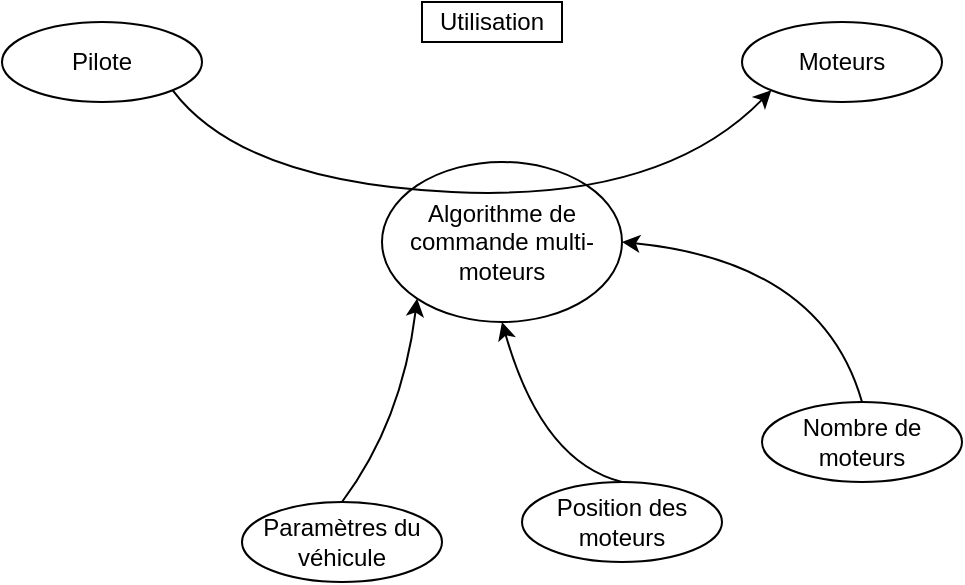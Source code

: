 <mxfile version="24.4.0" type="device">
  <diagram name="Page-1" id="4nZUqaFN0OC3kbbaPNO5">
    <mxGraphModel dx="1434" dy="726" grid="1" gridSize="10" guides="1" tooltips="1" connect="1" arrows="1" fold="1" page="1" pageScale="1" pageWidth="827" pageHeight="1169" math="0" shadow="0">
      <root>
        <mxCell id="0" />
        <mxCell id="1" parent="0" />
        <mxCell id="UGLBUsIbBzBLVpZn0ZlV-1" value="Algorithme de commande multi-moteurs" style="ellipse;whiteSpace=wrap;html=1;" vertex="1" parent="1">
          <mxGeometry x="340" y="320" width="120" height="80" as="geometry" />
        </mxCell>
        <mxCell id="UGLBUsIbBzBLVpZn0ZlV-2" value="Pilote" style="ellipse;whiteSpace=wrap;html=1;" vertex="1" parent="1">
          <mxGeometry x="150" y="250" width="100" height="40" as="geometry" />
        </mxCell>
        <mxCell id="UGLBUsIbBzBLVpZn0ZlV-5" value="Moteurs" style="ellipse;whiteSpace=wrap;html=1;" vertex="1" parent="1">
          <mxGeometry x="520" y="250" width="100" height="40" as="geometry" />
        </mxCell>
        <mxCell id="UGLBUsIbBzBLVpZn0ZlV-7" value="&lt;div&gt;Nombre de moteurs&lt;/div&gt;" style="ellipse;whiteSpace=wrap;html=1;" vertex="1" parent="1">
          <mxGeometry x="530" y="440" width="100" height="40" as="geometry" />
        </mxCell>
        <mxCell id="UGLBUsIbBzBLVpZn0ZlV-8" value="Position des moteurs" style="ellipse;whiteSpace=wrap;html=1;" vertex="1" parent="1">
          <mxGeometry x="410" y="480" width="100" height="40" as="geometry" />
        </mxCell>
        <mxCell id="UGLBUsIbBzBLVpZn0ZlV-9" value="Paramètres du véhicule" style="ellipse;whiteSpace=wrap;html=1;" vertex="1" parent="1">
          <mxGeometry x="270" y="490" width="100" height="40" as="geometry" />
        </mxCell>
        <mxCell id="UGLBUsIbBzBLVpZn0ZlV-11" value="" style="curved=1;endArrow=classic;html=1;rounded=0;entryX=0;entryY=1;entryDx=0;entryDy=0;exitX=1;exitY=1;exitDx=0;exitDy=0;" edge="1" parent="1" source="UGLBUsIbBzBLVpZn0ZlV-2" target="UGLBUsIbBzBLVpZn0ZlV-5">
          <mxGeometry width="50" height="50" relative="1" as="geometry">
            <mxPoint x="390" y="370" as="sourcePoint" />
            <mxPoint x="440" y="320" as="targetPoint" />
            <Array as="points">
              <mxPoint x="270" y="330" />
              <mxPoint x="480" y="340" />
            </Array>
          </mxGeometry>
        </mxCell>
        <mxCell id="UGLBUsIbBzBLVpZn0ZlV-12" value="" style="curved=1;endArrow=classic;html=1;rounded=0;entryX=0;entryY=1;entryDx=0;entryDy=0;exitX=0.5;exitY=0;exitDx=0;exitDy=0;" edge="1" parent="1" source="UGLBUsIbBzBLVpZn0ZlV-9" target="UGLBUsIbBzBLVpZn0ZlV-1">
          <mxGeometry width="50" height="50" relative="1" as="geometry">
            <mxPoint x="390" y="370" as="sourcePoint" />
            <mxPoint x="440" y="320" as="targetPoint" />
            <Array as="points">
              <mxPoint x="350" y="450" />
            </Array>
          </mxGeometry>
        </mxCell>
        <mxCell id="UGLBUsIbBzBLVpZn0ZlV-13" value="" style="curved=1;endArrow=classic;html=1;rounded=0;entryX=0.5;entryY=1;entryDx=0;entryDy=0;exitX=0.5;exitY=0;exitDx=0;exitDy=0;" edge="1" parent="1" source="UGLBUsIbBzBLVpZn0ZlV-8" target="UGLBUsIbBzBLVpZn0ZlV-1">
          <mxGeometry width="50" height="50" relative="1" as="geometry">
            <mxPoint x="330" y="500" as="sourcePoint" />
            <mxPoint x="368" y="398" as="targetPoint" />
            <Array as="points">
              <mxPoint x="420" y="470" />
            </Array>
          </mxGeometry>
        </mxCell>
        <mxCell id="UGLBUsIbBzBLVpZn0ZlV-14" value="" style="curved=1;endArrow=classic;html=1;rounded=0;entryX=1;entryY=0.5;entryDx=0;entryDy=0;exitX=0.5;exitY=0;exitDx=0;exitDy=0;" edge="1" parent="1" source="UGLBUsIbBzBLVpZn0ZlV-7" target="UGLBUsIbBzBLVpZn0ZlV-1">
          <mxGeometry width="50" height="50" relative="1" as="geometry">
            <mxPoint x="340" y="510" as="sourcePoint" />
            <mxPoint x="378" y="408" as="targetPoint" />
            <Array as="points">
              <mxPoint x="560" y="370" />
            </Array>
          </mxGeometry>
        </mxCell>
        <mxCell id="UGLBUsIbBzBLVpZn0ZlV-15" value="Utilisation" style="rounded=0;whiteSpace=wrap;html=1;" vertex="1" parent="1">
          <mxGeometry x="360" y="240" width="70" height="20" as="geometry" />
        </mxCell>
      </root>
    </mxGraphModel>
  </diagram>
</mxfile>
